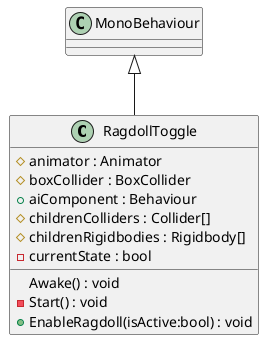 @startuml
class RagdollToggle {
    # animator : Animator
    # boxCollider : BoxCollider
    + aiComponent : Behaviour
    # childrenColliders : Collider[]
    # childrenRigidbodies : Rigidbody[]
    - currentState : bool
    Awake() : void
    - Start() : void
    + EnableRagdoll(isActive:bool) : void
}
MonoBehaviour <|-- RagdollToggle
@enduml
